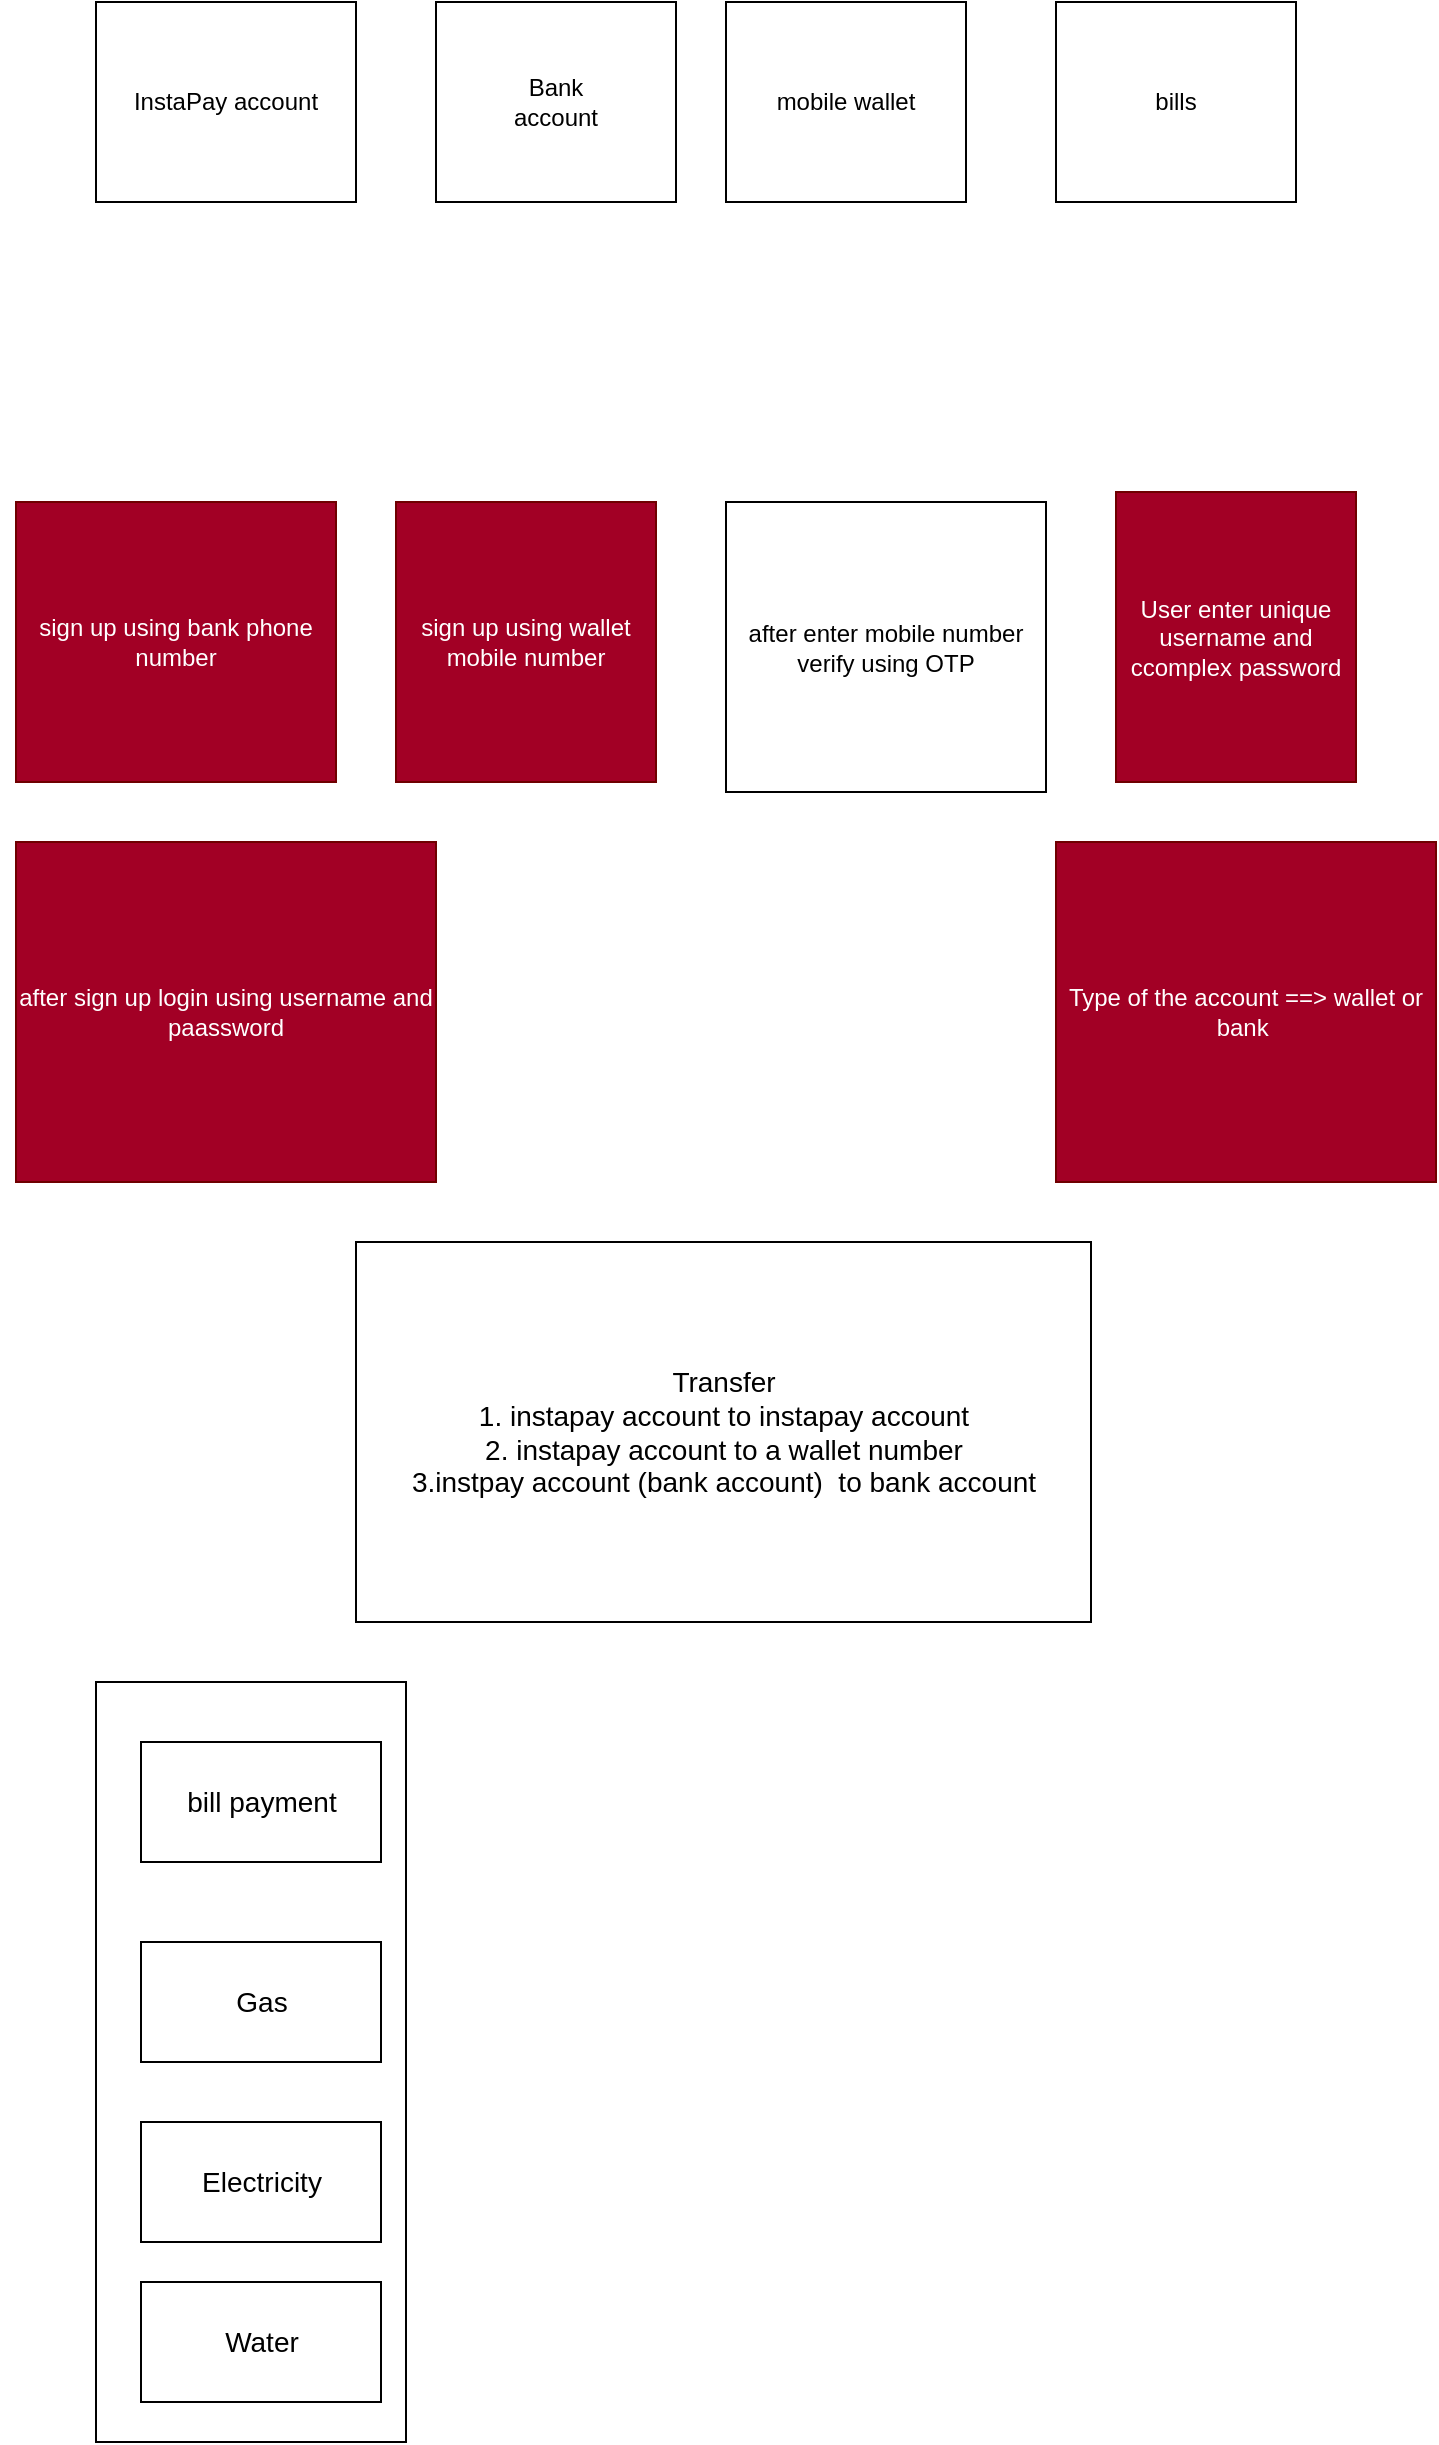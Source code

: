 <mxfile>
    <diagram id="i9Y0O08ahRR-UrPIu7zM" name="Page-1">
        <mxGraphModel dx="992" dy="612" grid="1" gridSize="10" guides="1" tooltips="1" connect="1" arrows="1" fold="1" page="1" pageScale="1" pageWidth="850" pageHeight="1100" math="0" shadow="0">
            <root>
                <mxCell id="0"/>
                <mxCell id="1" parent="0"/>
                <mxCell id="2" value="InstaPay account" style="whiteSpace=wrap;html=1;" vertex="1" parent="1">
                    <mxGeometry x="50" y="30" width="130" height="100" as="geometry"/>
                </mxCell>
                <mxCell id="3" value="Bank &lt;br&gt;account" style="whiteSpace=wrap;html=1;" vertex="1" parent="1">
                    <mxGeometry x="220" y="30" width="120" height="100" as="geometry"/>
                </mxCell>
                <mxCell id="4" value="mobile wallet" style="whiteSpace=wrap;html=1;" vertex="1" parent="1">
                    <mxGeometry x="365" y="30" width="120" height="100" as="geometry"/>
                </mxCell>
                <mxCell id="6" value="bills" style="whiteSpace=wrap;html=1;" vertex="1" parent="1">
                    <mxGeometry x="530" y="30" width="120" height="100" as="geometry"/>
                </mxCell>
                <mxCell id="7" value="sign up using bank phone number" style="whiteSpace=wrap;html=1;fillColor=#a20025;fontColor=#ffffff;strokeColor=#6F0000;" vertex="1" parent="1">
                    <mxGeometry x="10" y="280" width="160" height="140" as="geometry"/>
                </mxCell>
                <mxCell id="8" value="sign up using wallet mobile number" style="whiteSpace=wrap;html=1;fillColor=#a20025;fontColor=#ffffff;strokeColor=#6F0000;" vertex="1" parent="1">
                    <mxGeometry x="200" y="280" width="130" height="140" as="geometry"/>
                </mxCell>
                <mxCell id="9" value="after enter mobile number verify using OTP" style="whiteSpace=wrap;html=1;" vertex="1" parent="1">
                    <mxGeometry x="365" y="280" width="160" height="145" as="geometry"/>
                </mxCell>
                <mxCell id="10" value="User enter unique username and ccomplex password" style="whiteSpace=wrap;html=1;fillColor=#a20025;fontColor=#ffffff;strokeColor=#6F0000;" vertex="1" parent="1">
                    <mxGeometry x="560" y="275" width="120" height="145" as="geometry"/>
                </mxCell>
                <mxCell id="12" style="edgeStyle=none;html=1;" edge="1" parent="1" source="11">
                    <mxGeometry relative="1" as="geometry">
                        <mxPoint x="90" y="540" as="targetPoint"/>
                    </mxGeometry>
                </mxCell>
                <mxCell id="11" value="after sign up login using username and paassword" style="whiteSpace=wrap;html=1;fillColor=#a20025;fontColor=#ffffff;strokeColor=#6F0000;" vertex="1" parent="1">
                    <mxGeometry x="10" y="450" width="210" height="170" as="geometry"/>
                </mxCell>
                <mxCell id="13" value="Type of the account ==&amp;gt; wallet or bank&amp;nbsp;" style="whiteSpace=wrap;html=1;fillColor=#a20025;fontColor=#ffffff;strokeColor=#6F0000;" vertex="1" parent="1">
                    <mxGeometry x="530" y="450" width="190" height="170" as="geometry"/>
                </mxCell>
                <mxCell id="14" value="&lt;font style=&quot;font-size: 14px;&quot;&gt;Transfer&lt;br&gt;1. instapay account to instapay account&lt;br&gt;2. instapay account to a wallet number&lt;br&gt;3.instpay account (bank account)&amp;nbsp; to bank account&lt;/font&gt;" style="whiteSpace=wrap;html=1;" vertex="1" parent="1">
                    <mxGeometry x="180" y="650" width="367.5" height="190" as="geometry"/>
                </mxCell>
                <mxCell id="15" value="" style="whiteSpace=wrap;html=1;fontSize=14;" vertex="1" parent="1">
                    <mxGeometry x="50" y="870" width="155" height="380" as="geometry"/>
                </mxCell>
                <mxCell id="16" value="Water" style="whiteSpace=wrap;html=1;fontSize=14;" vertex="1" parent="1">
                    <mxGeometry x="72.5" y="1170" width="120" height="60" as="geometry"/>
                </mxCell>
                <mxCell id="17" value="Gas" style="whiteSpace=wrap;html=1;fontSize=14;" vertex="1" parent="1">
                    <mxGeometry x="72.5" y="1000" width="120" height="60" as="geometry"/>
                </mxCell>
                <mxCell id="18" value="Electricity" style="whiteSpace=wrap;html=1;fontSize=14;" vertex="1" parent="1">
                    <mxGeometry x="72.5" y="1090" width="120" height="60" as="geometry"/>
                </mxCell>
                <mxCell id="20" value="bill payment" style="whiteSpace=wrap;html=1;fontSize=14;" vertex="1" parent="1">
                    <mxGeometry x="72.5" y="900" width="120" height="60" as="geometry"/>
                </mxCell>
            </root>
        </mxGraphModel>
    </diagram>
</mxfile>